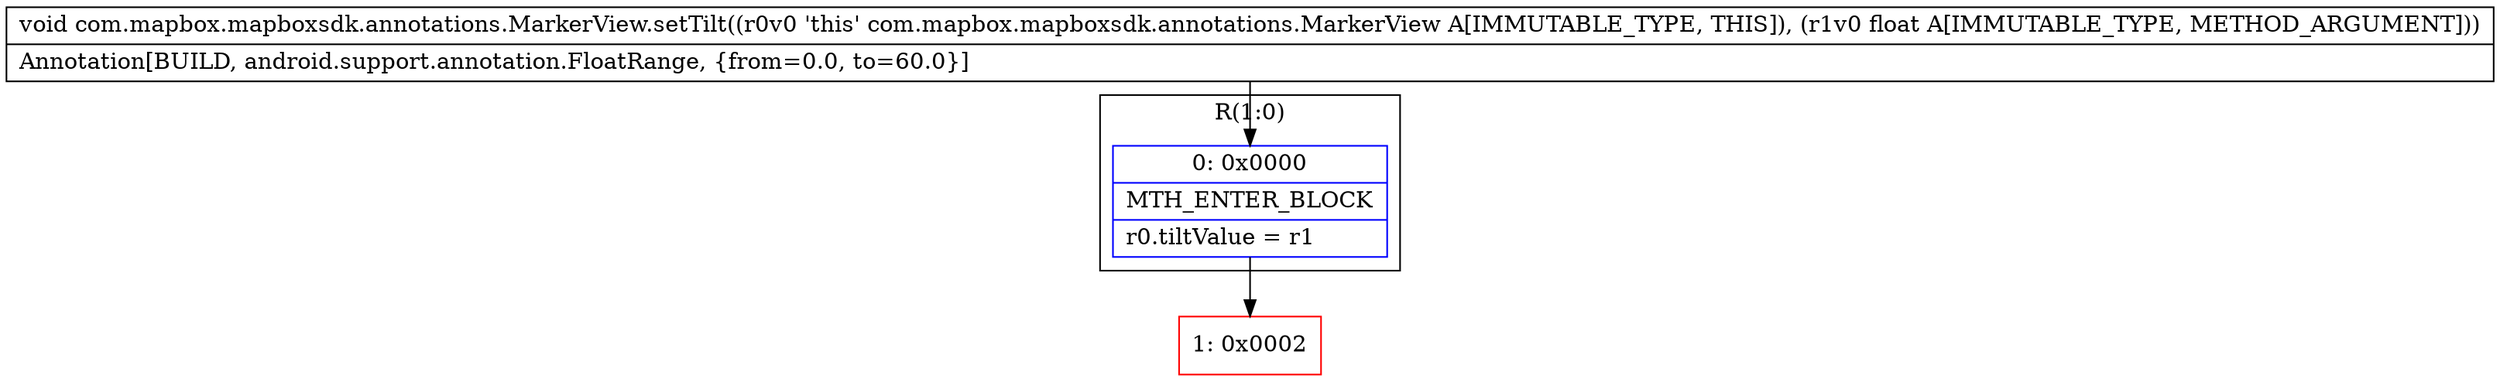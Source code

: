 digraph "CFG forcom.mapbox.mapboxsdk.annotations.MarkerView.setTilt(F)V" {
subgraph cluster_Region_1147994067 {
label = "R(1:0)";
node [shape=record,color=blue];
Node_0 [shape=record,label="{0\:\ 0x0000|MTH_ENTER_BLOCK\l|r0.tiltValue = r1\l}"];
}
Node_1 [shape=record,color=red,label="{1\:\ 0x0002}"];
MethodNode[shape=record,label="{void com.mapbox.mapboxsdk.annotations.MarkerView.setTilt((r0v0 'this' com.mapbox.mapboxsdk.annotations.MarkerView A[IMMUTABLE_TYPE, THIS]), (r1v0 float A[IMMUTABLE_TYPE, METHOD_ARGUMENT]))  | Annotation[BUILD, android.support.annotation.FloatRange, \{from=0.0, to=60.0\}]\l}"];
MethodNode -> Node_0;
Node_0 -> Node_1;
}

